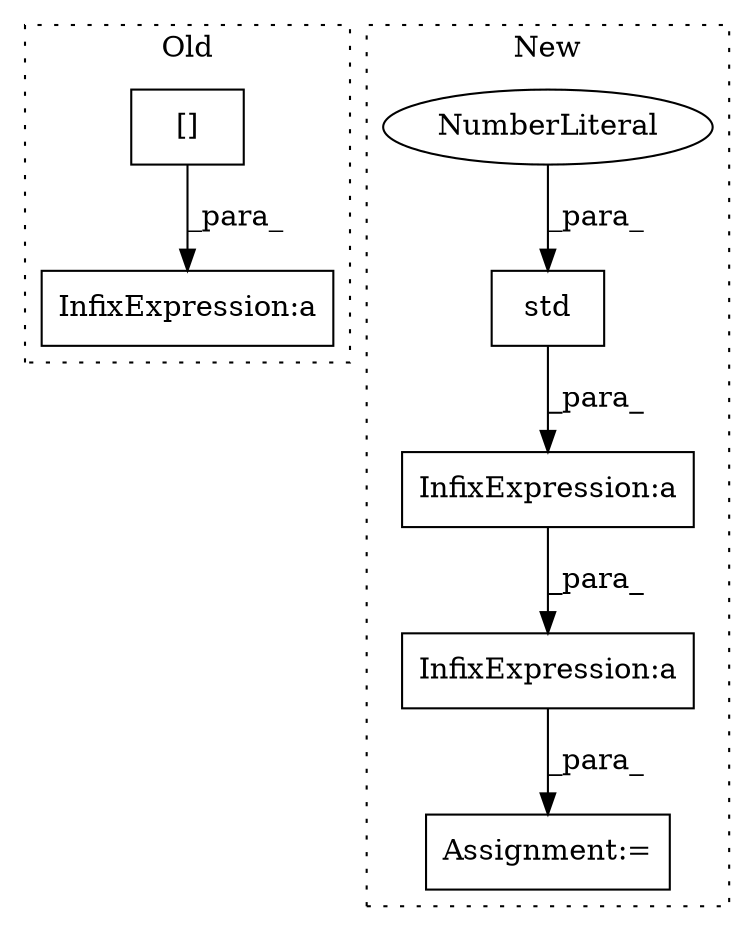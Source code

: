 digraph G {
subgraph cluster0 {
1 [label="[]" a="2" s="7633,7673" l="21,1" shape="box"];
5 [label="InfixExpression:a" a="27" s="7674" l="3" shape="box"];
label = "Old";
style="dotted";
}
subgraph cluster1 {
2 [label="std" a="32" s="7410,7415" l="4,1" shape="box"];
3 [label="Assignment:=" a="7" s="7381" l="1" shape="box"];
4 [label="NumberLiteral" a="34" s="7414" l="1" shape="ellipse"];
6 [label="InfixExpression:a" a="27" s="7416" l="3" shape="box"];
7 [label="InfixExpression:a" a="27" s="7402" l="3" shape="box"];
label = "New";
style="dotted";
}
1 -> 5 [label="_para_"];
2 -> 6 [label="_para_"];
4 -> 2 [label="_para_"];
6 -> 7 [label="_para_"];
7 -> 3 [label="_para_"];
}